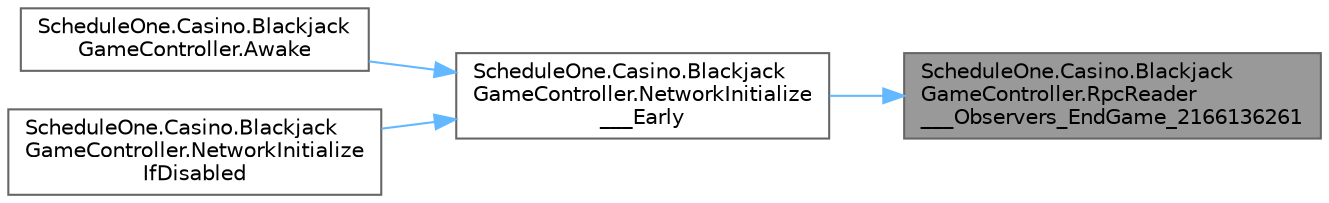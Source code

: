 digraph "ScheduleOne.Casino.BlackjackGameController.RpcReader___Observers_EndGame_2166136261"
{
 // LATEX_PDF_SIZE
  bgcolor="transparent";
  edge [fontname=Helvetica,fontsize=10,labelfontname=Helvetica,labelfontsize=10];
  node [fontname=Helvetica,fontsize=10,shape=box,height=0.2,width=0.4];
  rankdir="RL";
  Node1 [id="Node000001",label="ScheduleOne.Casino.Blackjack\lGameController.RpcReader\l___Observers_EndGame_2166136261",height=0.2,width=0.4,color="gray40", fillcolor="grey60", style="filled", fontcolor="black",tooltip=" "];
  Node1 -> Node2 [id="edge1_Node000001_Node000002",dir="back",color="steelblue1",style="solid",tooltip=" "];
  Node2 [id="Node000002",label="ScheduleOne.Casino.Blackjack\lGameController.NetworkInitialize\l___Early",height=0.2,width=0.4,color="grey40", fillcolor="white", style="filled",URL="$class_schedule_one_1_1_casino_1_1_blackjack_game_controller.html#a7c66a88a8e7a36d5a295d0a7bdc3e787",tooltip=" "];
  Node2 -> Node3 [id="edge2_Node000002_Node000003",dir="back",color="steelblue1",style="solid",tooltip=" "];
  Node3 [id="Node000003",label="ScheduleOne.Casino.Blackjack\lGameController.Awake",height=0.2,width=0.4,color="grey40", fillcolor="white", style="filled",URL="$class_schedule_one_1_1_casino_1_1_blackjack_game_controller.html#aa23a316baf13b4dd9e274b79635a2c5a",tooltip=" "];
  Node2 -> Node4 [id="edge3_Node000002_Node000004",dir="back",color="steelblue1",style="solid",tooltip=" "];
  Node4 [id="Node000004",label="ScheduleOne.Casino.Blackjack\lGameController.NetworkInitialize\lIfDisabled",height=0.2,width=0.4,color="grey40", fillcolor="white", style="filled",URL="$class_schedule_one_1_1_casino_1_1_blackjack_game_controller.html#a68a07b418f53a41da44e67d49aac2a18",tooltip=" "];
}
